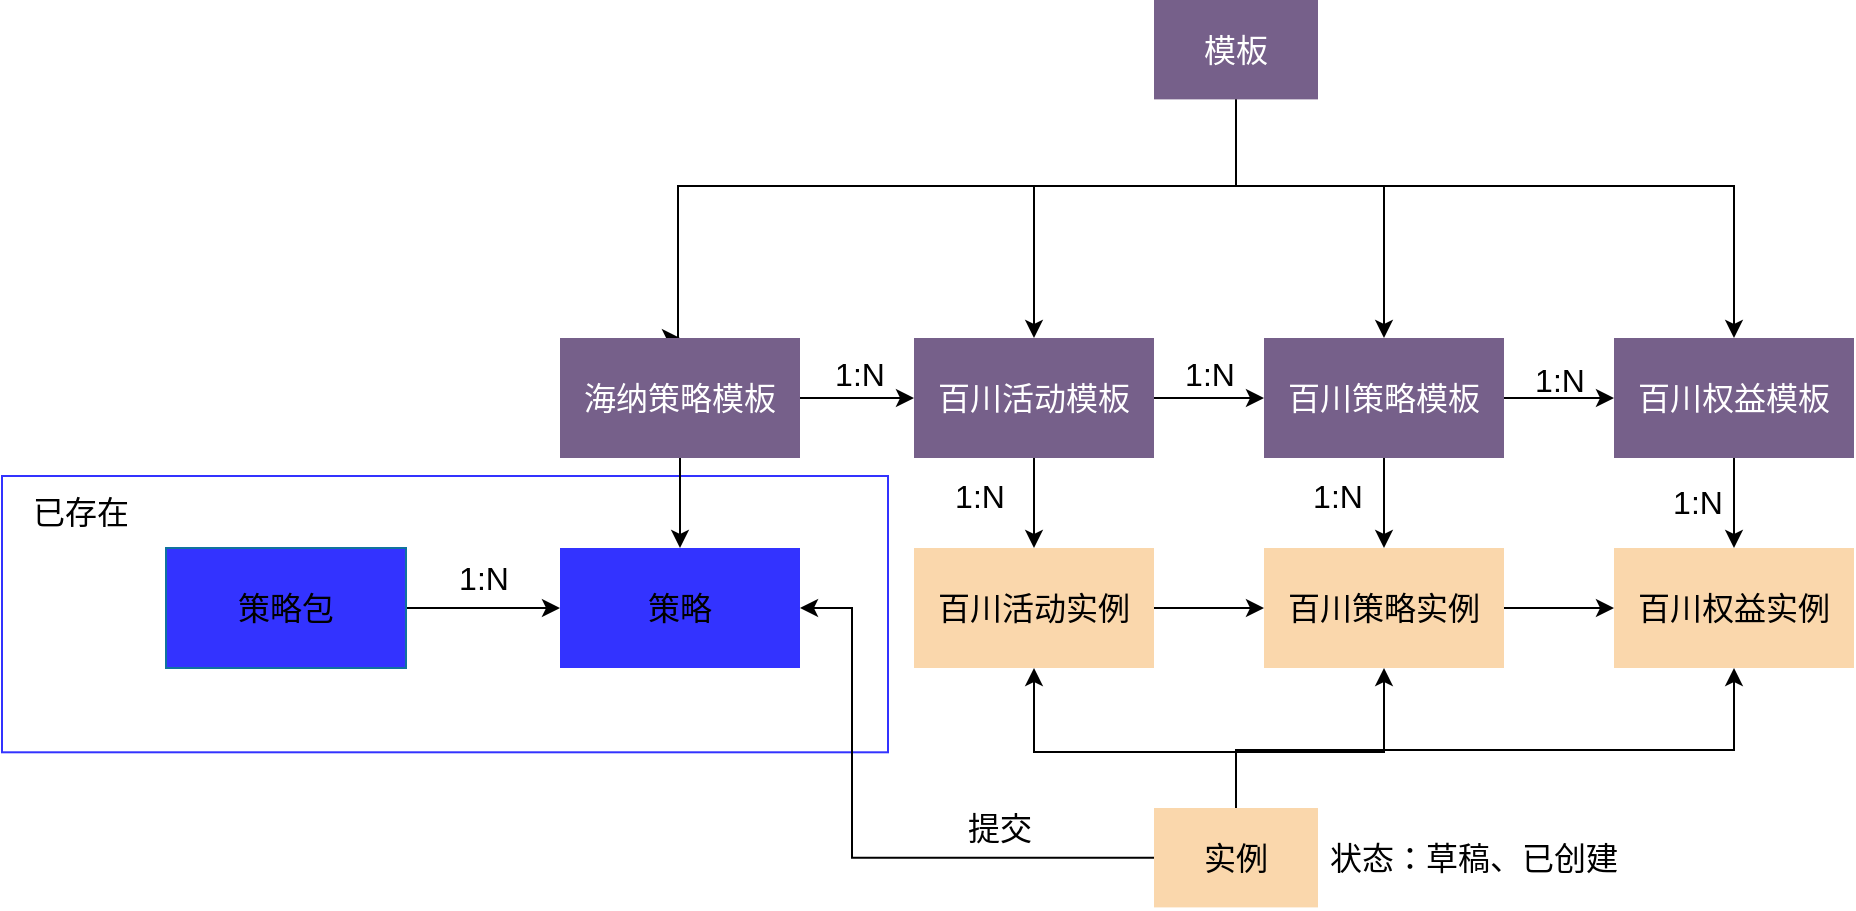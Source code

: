 <mxfile version="20.3.2" type="github">
  <diagram id="Z12E4qdNCDFKli48JYyS" name="领域模型">
    <mxGraphModel dx="1883" dy="770" grid="0" gridSize="10" guides="1" tooltips="1" connect="1" arrows="1" fold="1" page="0" pageScale="1" pageWidth="850" pageHeight="1100" math="0" shadow="0">
      <root>
        <mxCell id="0" />
        <mxCell id="1" parent="0" />
        <mxCell id="dgWVlENN5QS1GrAT0Tnp-85" value="" style="rounded=0;whiteSpace=wrap;html=1;shadow=0;glass=0;sketch=0;fontSize=16;container=1;strokeColor=#3333FF;" vertex="1" parent="1">
          <mxGeometry x="-359" y="268" width="443" height="138.15" as="geometry">
            <mxRectangle x="-359" y="273" width="50" height="44" as="alternateBounds" />
          </mxGeometry>
        </mxCell>
        <mxCell id="dgWVlENN5QS1GrAT0Tnp-86" value="已存在" style="text;html=1;strokeColor=none;fillColor=none;align=center;verticalAlign=middle;whiteSpace=wrap;rounded=0;shadow=0;glass=0;sketch=0;fontSize=16;" vertex="1" parent="dgWVlENN5QS1GrAT0Tnp-85">
          <mxGeometry y="1" width="79" height="33" as="geometry" />
        </mxCell>
        <mxCell id="dgWVlENN5QS1GrAT0Tnp-30" value="" style="edgeStyle=orthogonalEdgeStyle;rounded=0;orthogonalLoop=1;jettySize=auto;html=1;fontSize=16;" edge="1" parent="1" source="dgWVlENN5QS1GrAT0Tnp-2" target="dgWVlENN5QS1GrAT0Tnp-7">
          <mxGeometry relative="1" as="geometry">
            <Array as="points">
              <mxPoint x="258" y="123" />
              <mxPoint x="157" y="123" />
            </Array>
          </mxGeometry>
        </mxCell>
        <mxCell id="dgWVlENN5QS1GrAT0Tnp-31" style="edgeStyle=orthogonalEdgeStyle;rounded=0;orthogonalLoop=1;jettySize=auto;html=1;entryX=0.5;entryY=0;entryDx=0;entryDy=0;fontSize=16;" edge="1" parent="1" source="dgWVlENN5QS1GrAT0Tnp-2" target="dgWVlENN5QS1GrAT0Tnp-6">
          <mxGeometry relative="1" as="geometry">
            <Array as="points">
              <mxPoint x="258" y="123" />
              <mxPoint x="-21" y="123" />
              <mxPoint x="-21" y="199" />
            </Array>
          </mxGeometry>
        </mxCell>
        <mxCell id="dgWVlENN5QS1GrAT0Tnp-33" style="edgeStyle=orthogonalEdgeStyle;rounded=0;orthogonalLoop=1;jettySize=auto;html=1;entryX=0.5;entryY=0;entryDx=0;entryDy=0;fontSize=16;" edge="1" parent="1" source="dgWVlENN5QS1GrAT0Tnp-2" target="dgWVlENN5QS1GrAT0Tnp-8">
          <mxGeometry relative="1" as="geometry">
            <Array as="points">
              <mxPoint x="258" y="123" />
              <mxPoint x="332" y="123" />
            </Array>
          </mxGeometry>
        </mxCell>
        <mxCell id="dgWVlENN5QS1GrAT0Tnp-34" style="edgeStyle=orthogonalEdgeStyle;rounded=0;orthogonalLoop=1;jettySize=auto;html=1;entryX=0.5;entryY=0;entryDx=0;entryDy=0;fontSize=16;" edge="1" parent="1" source="dgWVlENN5QS1GrAT0Tnp-2" target="dgWVlENN5QS1GrAT0Tnp-9">
          <mxGeometry relative="1" as="geometry">
            <Array as="points">
              <mxPoint x="258" y="123" />
              <mxPoint x="507" y="123" />
            </Array>
          </mxGeometry>
        </mxCell>
        <mxCell id="dgWVlENN5QS1GrAT0Tnp-2" value="&lt;font style=&quot;font-size: 16px;&quot;&gt;模板&lt;/font&gt;" style="rounded=0;whiteSpace=wrap;html=1;fillColor=#76608a;fontColor=#ffffff;strokeColor=none;" vertex="1" parent="1">
          <mxGeometry x="217" y="30.002" width="82" height="49.688" as="geometry" />
        </mxCell>
        <mxCell id="dgWVlENN5QS1GrAT0Tnp-35" value="" style="edgeStyle=orthogonalEdgeStyle;rounded=0;orthogonalLoop=1;jettySize=auto;html=1;fontSize=16;" edge="1" parent="1" source="dgWVlENN5QS1GrAT0Tnp-6" target="dgWVlENN5QS1GrAT0Tnp-7">
          <mxGeometry relative="1" as="geometry" />
        </mxCell>
        <mxCell id="dgWVlENN5QS1GrAT0Tnp-66" value="" style="edgeStyle=orthogonalEdgeStyle;rounded=0;orthogonalLoop=1;jettySize=auto;html=1;fontSize=16;entryX=0.5;entryY=0;entryDx=0;entryDy=0;" edge="1" parent="1" source="dgWVlENN5QS1GrAT0Tnp-6" target="dgWVlENN5QS1GrAT0Tnp-77">
          <mxGeometry relative="1" as="geometry">
            <mxPoint x="-13.941" y="342" as="targetPoint" />
          </mxGeometry>
        </mxCell>
        <mxCell id="dgWVlENN5QS1GrAT0Tnp-6" value="&lt;span style=&quot;font-size: 16px;&quot;&gt;海纳策略&lt;/span&gt;&lt;span style=&quot;font-size: 16px;&quot;&gt;模板&lt;/span&gt;" style="rounded=0;whiteSpace=wrap;html=1;fillColor=#76608a;fontColor=#ffffff;strokeColor=none;flipH=0;flipV=1;" vertex="1" parent="1">
          <mxGeometry x="-80" y="199" width="120" height="60" as="geometry" />
        </mxCell>
        <mxCell id="dgWVlENN5QS1GrAT0Tnp-36" value="" style="edgeStyle=orthogonalEdgeStyle;rounded=0;orthogonalLoop=1;jettySize=auto;html=1;fontSize=16;" edge="1" parent="1" source="dgWVlENN5QS1GrAT0Tnp-7" target="dgWVlENN5QS1GrAT0Tnp-8">
          <mxGeometry relative="1" as="geometry" />
        </mxCell>
        <mxCell id="dgWVlENN5QS1GrAT0Tnp-67" value="" style="edgeStyle=orthogonalEdgeStyle;rounded=0;orthogonalLoop=1;jettySize=auto;html=1;fontSize=16;" edge="1" parent="1" source="dgWVlENN5QS1GrAT0Tnp-7" target="dgWVlENN5QS1GrAT0Tnp-60">
          <mxGeometry relative="1" as="geometry" />
        </mxCell>
        <mxCell id="dgWVlENN5QS1GrAT0Tnp-7" value="&lt;span style=&quot;font-size: 16px;&quot;&gt;百川活动&lt;/span&gt;&lt;span style=&quot;font-size: 16px;&quot;&gt;模板&lt;/span&gt;" style="rounded=0;whiteSpace=wrap;html=1;fillColor=#76608a;fontColor=#ffffff;strokeColor=none;flipH=0;flipV=1;" vertex="1" parent="1">
          <mxGeometry x="97" y="199" width="120" height="60" as="geometry" />
        </mxCell>
        <mxCell id="dgWVlENN5QS1GrAT0Tnp-37" value="" style="edgeStyle=orthogonalEdgeStyle;rounded=0;orthogonalLoop=1;jettySize=auto;html=1;fontSize=16;" edge="1" parent="1" source="dgWVlENN5QS1GrAT0Tnp-8" target="dgWVlENN5QS1GrAT0Tnp-9">
          <mxGeometry relative="1" as="geometry" />
        </mxCell>
        <mxCell id="dgWVlENN5QS1GrAT0Tnp-69" value="" style="edgeStyle=orthogonalEdgeStyle;rounded=0;orthogonalLoop=1;jettySize=auto;html=1;fontSize=16;" edge="1" parent="1" source="dgWVlENN5QS1GrAT0Tnp-8" target="dgWVlENN5QS1GrAT0Tnp-53">
          <mxGeometry relative="1" as="geometry" />
        </mxCell>
        <mxCell id="dgWVlENN5QS1GrAT0Tnp-8" value="&lt;span style=&quot;font-size: 16px;&quot;&gt;百川策略模板&lt;/span&gt;" style="rounded=0;whiteSpace=wrap;html=1;fillColor=#76608a;fontColor=#ffffff;strokeColor=none;flipH=0;flipV=1;" vertex="1" parent="1">
          <mxGeometry x="272" y="199" width="120" height="60" as="geometry" />
        </mxCell>
        <mxCell id="dgWVlENN5QS1GrAT0Tnp-70" value="" style="edgeStyle=orthogonalEdgeStyle;rounded=0;orthogonalLoop=1;jettySize=auto;html=1;fontSize=16;" edge="1" parent="1" source="dgWVlENN5QS1GrAT0Tnp-9" target="dgWVlENN5QS1GrAT0Tnp-54">
          <mxGeometry relative="1" as="geometry" />
        </mxCell>
        <mxCell id="dgWVlENN5QS1GrAT0Tnp-9" value="&lt;span style=&quot;font-size: 16px;&quot;&gt;百川权益模板&lt;/span&gt;" style="rounded=0;whiteSpace=wrap;html=1;align=center;fillColor=#76608a;fontColor=#ffffff;strokeColor=none;flipH=0;flipV=1;" vertex="1" parent="1">
          <mxGeometry x="447" y="199" width="120" height="60" as="geometry" />
        </mxCell>
        <mxCell id="dgWVlENN5QS1GrAT0Tnp-39" value="1:N" style="text;html=1;strokeColor=none;fillColor=none;align=center;verticalAlign=middle;whiteSpace=wrap;rounded=0;shadow=0;glass=0;sketch=0;fontSize=16;" vertex="1" parent="1">
          <mxGeometry x="390" y="205" width="60" height="30" as="geometry" />
        </mxCell>
        <mxCell id="dgWVlENN5QS1GrAT0Tnp-40" value="1:N" style="text;html=1;strokeColor=none;fillColor=none;align=center;verticalAlign=middle;whiteSpace=wrap;rounded=0;shadow=0;glass=0;sketch=0;fontSize=16;" vertex="1" parent="1">
          <mxGeometry x="215" y="202" width="60" height="30" as="geometry" />
        </mxCell>
        <mxCell id="dgWVlENN5QS1GrAT0Tnp-41" value="1:N" style="text;html=1;strokeColor=none;fillColor=none;align=center;verticalAlign=middle;whiteSpace=wrap;rounded=0;shadow=0;glass=0;sketch=0;fontSize=16;" vertex="1" parent="1">
          <mxGeometry x="40" y="202" width="60" height="30" as="geometry" />
        </mxCell>
        <mxCell id="dgWVlENN5QS1GrAT0Tnp-43" value="" style="edgeStyle=orthogonalEdgeStyle;rounded=0;orthogonalLoop=1;jettySize=auto;html=1;fontSize=16;entryX=0.5;entryY=1;entryDx=0;entryDy=0;exitX=0.5;exitY=0;exitDx=0;exitDy=0;" edge="1" source="dgWVlENN5QS1GrAT0Tnp-47" target="dgWVlENN5QS1GrAT0Tnp-60" parent="1">
          <mxGeometry relative="1" as="geometry">
            <mxPoint x="247" y="448" as="sourcePoint" />
            <mxPoint x="170.059" y="402" as="targetPoint" />
            <Array as="points">
              <mxPoint x="258" y="406" />
              <mxPoint x="157" y="406" />
            </Array>
          </mxGeometry>
        </mxCell>
        <mxCell id="dgWVlENN5QS1GrAT0Tnp-74" style="edgeStyle=orthogonalEdgeStyle;rounded=0;orthogonalLoop=1;jettySize=auto;html=1;entryX=0.5;entryY=1;entryDx=0;entryDy=0;fontSize=16;" edge="1" parent="1" source="dgWVlENN5QS1GrAT0Tnp-47" target="dgWVlENN5QS1GrAT0Tnp-53">
          <mxGeometry relative="1" as="geometry">
            <Array as="points">
              <mxPoint x="258" y="406" />
              <mxPoint x="332" y="406" />
            </Array>
          </mxGeometry>
        </mxCell>
        <mxCell id="dgWVlENN5QS1GrAT0Tnp-75" style="edgeStyle=orthogonalEdgeStyle;rounded=0;orthogonalLoop=1;jettySize=auto;html=1;fontSize=16;" edge="1" parent="1" source="dgWVlENN5QS1GrAT0Tnp-47" target="dgWVlENN5QS1GrAT0Tnp-54">
          <mxGeometry relative="1" as="geometry">
            <Array as="points">
              <mxPoint x="258" y="405" />
              <mxPoint x="507" y="405" />
            </Array>
          </mxGeometry>
        </mxCell>
        <mxCell id="dgWVlENN5QS1GrAT0Tnp-81" style="edgeStyle=orthogonalEdgeStyle;rounded=0;orthogonalLoop=1;jettySize=auto;html=1;fontSize=16;entryX=1;entryY=0.5;entryDx=0;entryDy=0;" edge="1" parent="1" source="dgWVlENN5QS1GrAT0Tnp-47" target="dgWVlENN5QS1GrAT0Tnp-77">
          <mxGeometry relative="1" as="geometry">
            <Array as="points">
              <mxPoint x="66" y="459" />
              <mxPoint x="66" y="334" />
            </Array>
          </mxGeometry>
        </mxCell>
        <mxCell id="dgWVlENN5QS1GrAT0Tnp-47" value="&lt;font style=&quot;font-size: 16px;&quot;&gt;实例&lt;/font&gt;" style="rounded=0;whiteSpace=wrap;html=1;fillColor=#fad7ac;strokeColor=none;" vertex="1" parent="1">
          <mxGeometry x="217" y="434.003" width="82" height="49.688" as="geometry" />
        </mxCell>
        <mxCell id="dgWVlENN5QS1GrAT0Tnp-52" value="" style="edgeStyle=orthogonalEdgeStyle;rounded=0;orthogonalLoop=1;jettySize=auto;html=1;fontSize=16;" edge="1" source="dgWVlENN5QS1GrAT0Tnp-53" target="dgWVlENN5QS1GrAT0Tnp-54" parent="1">
          <mxGeometry relative="1" as="geometry">
            <mxPoint x="453" y="372" as="targetPoint" />
          </mxGeometry>
        </mxCell>
        <mxCell id="dgWVlENN5QS1GrAT0Tnp-53" value="&lt;span style=&quot;font-size: 16px;&quot;&gt;百川策略实例&lt;/span&gt;" style="rounded=0;whiteSpace=wrap;html=1;fillColor=#fad7ac;strokeColor=none;flipH=0;flipV=1;" vertex="1" parent="1">
          <mxGeometry x="272" y="304" width="120" height="60" as="geometry" />
        </mxCell>
        <mxCell id="dgWVlENN5QS1GrAT0Tnp-54" value="&lt;span style=&quot;font-size: 16px;&quot;&gt;百川权益实例&lt;/span&gt;" style="rounded=0;whiteSpace=wrap;html=1;align=center;fillColor=#fad7ac;strokeColor=none;flipH=0;flipV=1;" vertex="1" parent="1">
          <mxGeometry x="447" y="304" width="120" height="60" as="geometry" />
        </mxCell>
        <mxCell id="dgWVlENN5QS1GrAT0Tnp-68" value="" style="edgeStyle=orthogonalEdgeStyle;rounded=0;orthogonalLoop=1;jettySize=auto;html=1;fontSize=16;" edge="1" parent="1" source="dgWVlENN5QS1GrAT0Tnp-60" target="dgWVlENN5QS1GrAT0Tnp-53">
          <mxGeometry relative="1" as="geometry" />
        </mxCell>
        <mxCell id="dgWVlENN5QS1GrAT0Tnp-60" value="&lt;span style=&quot;font-size: 16px;&quot;&gt;百川活动实例&lt;/span&gt;" style="rounded=0;whiteSpace=wrap;html=1;fillColor=#fad7ac;strokeColor=none;flipH=0;flipV=1;" vertex="1" parent="1">
          <mxGeometry x="97" y="304" width="120" height="60" as="geometry" />
        </mxCell>
        <mxCell id="dgWVlENN5QS1GrAT0Tnp-71" value="1:N" style="text;html=1;strokeColor=none;fillColor=none;align=center;verticalAlign=middle;whiteSpace=wrap;rounded=0;shadow=0;glass=0;sketch=0;fontSize=16;" vertex="1" parent="1">
          <mxGeometry x="459" y="266" width="60" height="30" as="geometry" />
        </mxCell>
        <mxCell id="dgWVlENN5QS1GrAT0Tnp-72" value="1:N" style="text;html=1;strokeColor=none;fillColor=none;align=center;verticalAlign=middle;whiteSpace=wrap;rounded=0;shadow=0;glass=0;sketch=0;fontSize=16;" vertex="1" parent="1">
          <mxGeometry x="279" y="263" width="60" height="30" as="geometry" />
        </mxCell>
        <mxCell id="dgWVlENN5QS1GrAT0Tnp-73" value="1:N" style="text;html=1;strokeColor=none;fillColor=none;align=center;verticalAlign=middle;whiteSpace=wrap;rounded=0;shadow=0;glass=0;sketch=0;fontSize=16;" vertex="1" parent="1">
          <mxGeometry x="100" y="263" width="60" height="30" as="geometry" />
        </mxCell>
        <mxCell id="dgWVlENN5QS1GrAT0Tnp-77" value="&lt;span style=&quot;font-size: 16px;&quot;&gt;策略&lt;/span&gt;" style="rounded=0;whiteSpace=wrap;html=1;fillColor=#3333FF;strokeColor=none;flipH=0;flipV=1;" vertex="1" parent="1">
          <mxGeometry x="-80" y="304" width="120" height="60" as="geometry" />
        </mxCell>
        <mxCell id="dgWVlENN5QS1GrAT0Tnp-83" value="" style="edgeStyle=orthogonalEdgeStyle;rounded=0;orthogonalLoop=1;jettySize=auto;html=1;fontSize=16;" edge="1" parent="1" source="dgWVlENN5QS1GrAT0Tnp-78" target="dgWVlENN5QS1GrAT0Tnp-77">
          <mxGeometry relative="1" as="geometry" />
        </mxCell>
        <mxCell id="dgWVlENN5QS1GrAT0Tnp-78" value="&lt;span style=&quot;font-size: 16px;&quot;&gt;策略包&lt;/span&gt;" style="rounded=0;whiteSpace=wrap;html=1;fillColor=#3333FF;strokeColor=#10739e;flipH=0;flipV=1;" vertex="1" parent="1">
          <mxGeometry x="-277" y="304" width="120" height="60" as="geometry" />
        </mxCell>
        <mxCell id="dgWVlENN5QS1GrAT0Tnp-80" value="状态：草稿、已创建" style="text;html=1;strokeColor=none;fillColor=none;align=center;verticalAlign=middle;whiteSpace=wrap;rounded=0;shadow=0;glass=0;sketch=0;fontSize=16;" vertex="1" parent="1">
          <mxGeometry x="304" y="439.85" width="146" height="38" as="geometry" />
        </mxCell>
        <mxCell id="dgWVlENN5QS1GrAT0Tnp-82" value="提交" style="text;html=1;strokeColor=none;fillColor=none;align=center;verticalAlign=middle;whiteSpace=wrap;rounded=0;shadow=0;glass=0;sketch=0;fontSize=16;" vertex="1" parent="1">
          <mxGeometry x="110" y="429" width="60" height="30" as="geometry" />
        </mxCell>
        <mxCell id="dgWVlENN5QS1GrAT0Tnp-84" value="1:N" style="text;html=1;strokeColor=none;fillColor=none;align=center;verticalAlign=middle;whiteSpace=wrap;rounded=0;shadow=0;glass=0;sketch=0;fontSize=16;" vertex="1" parent="1">
          <mxGeometry x="-148" y="304" width="60" height="30" as="geometry" />
        </mxCell>
      </root>
    </mxGraphModel>
  </diagram>
</mxfile>
